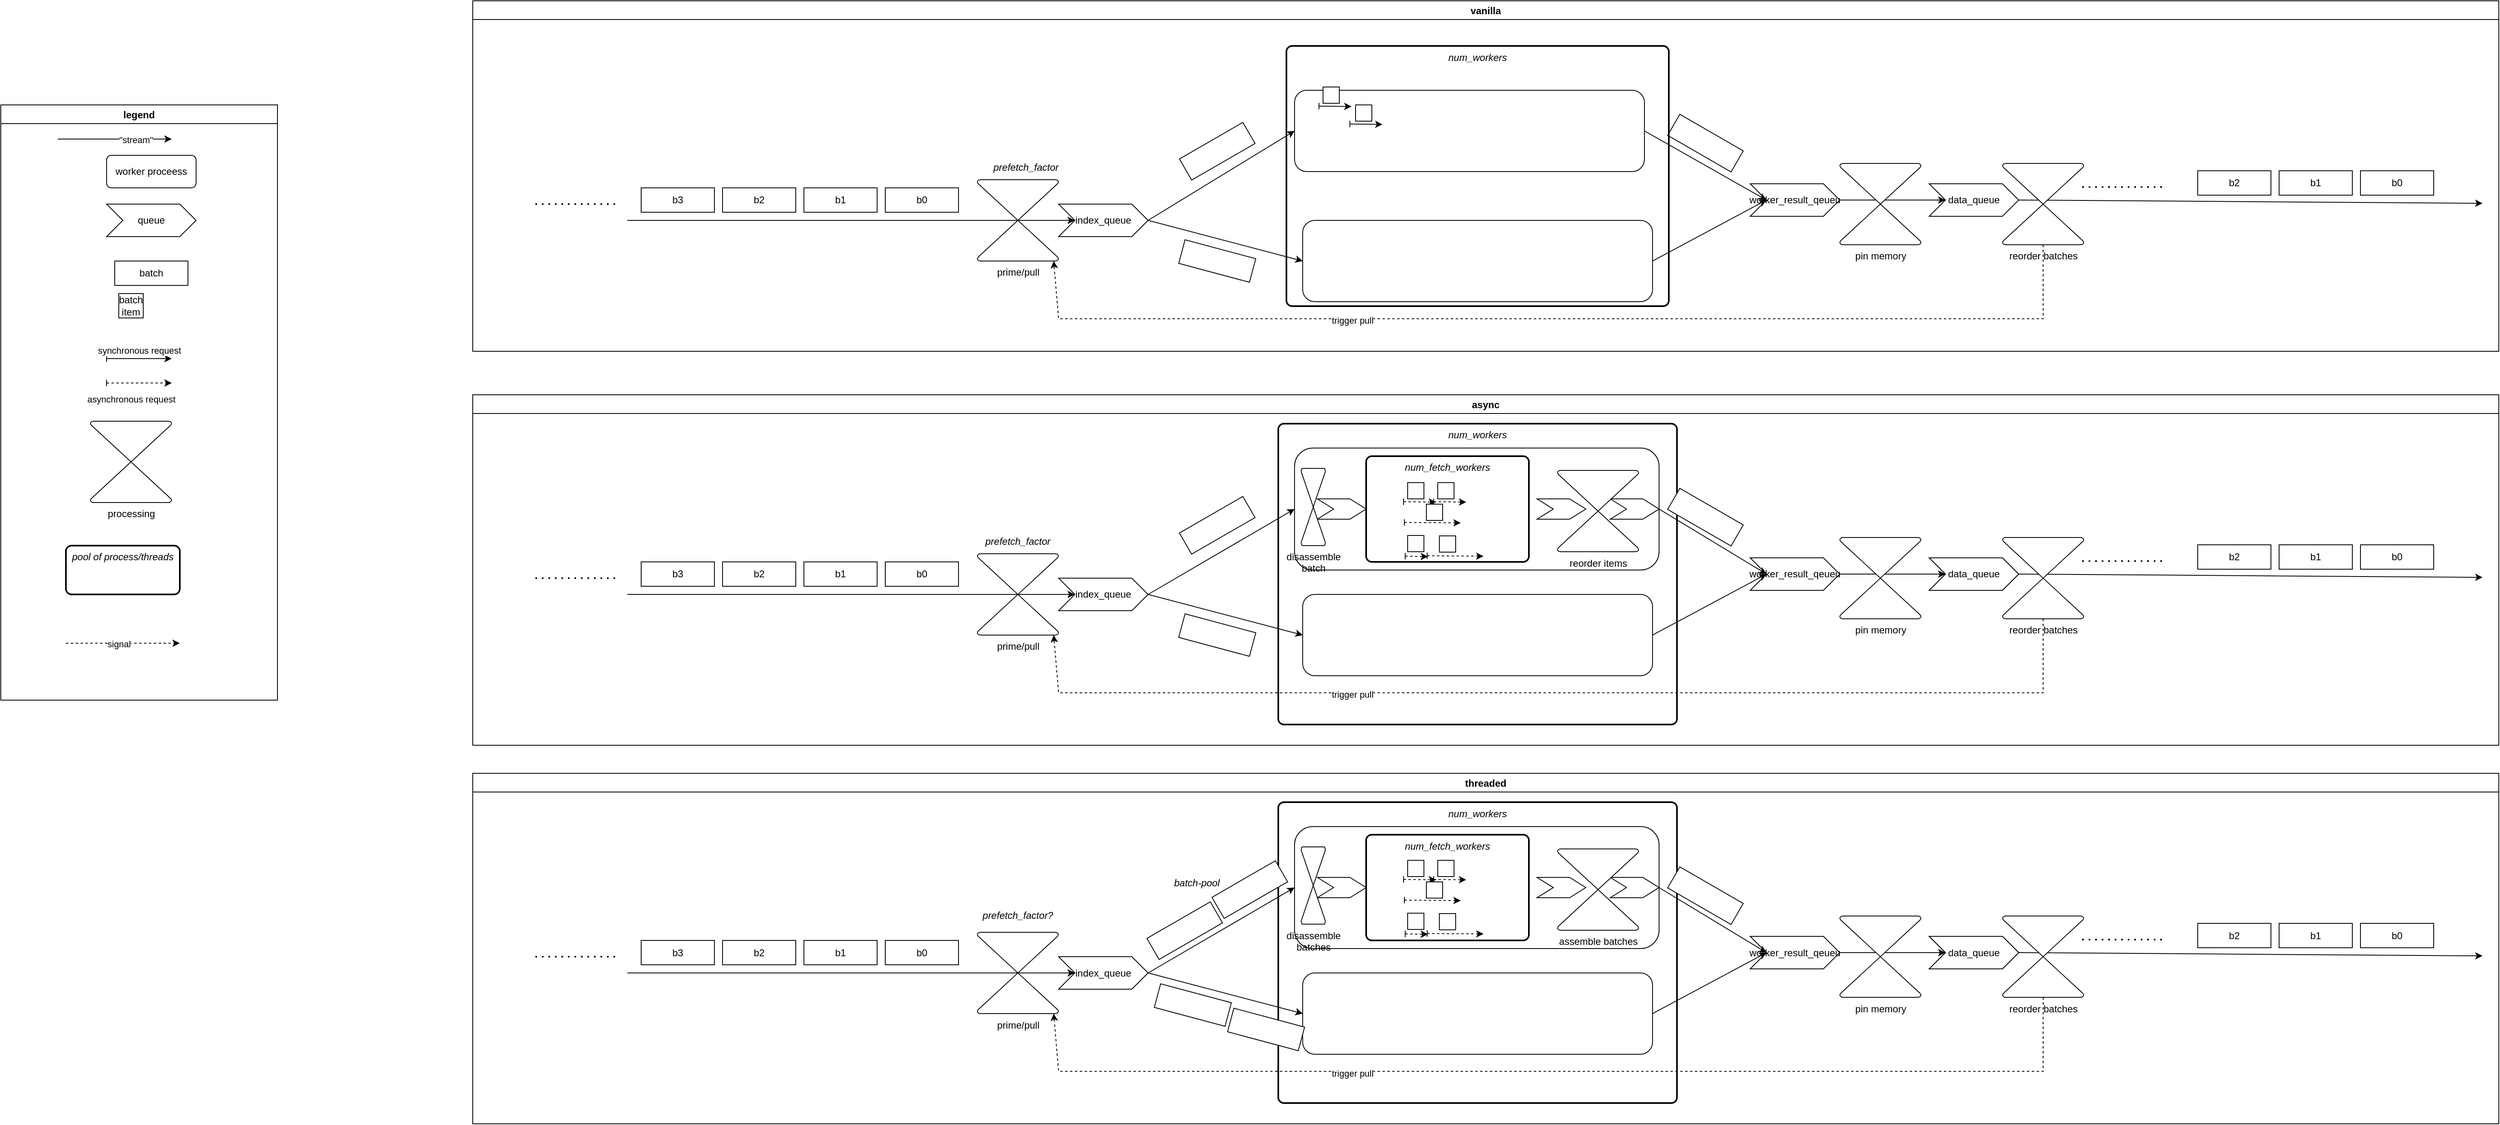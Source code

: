 <mxfile version="16.5.1" type="device"><diagram id="CTbBaSjHe3M7j6ekh7u5" name="Page-1"><mxGraphModel dx="2802" dy="1025" grid="1" gridSize="10" guides="1" tooltips="1" connect="1" arrows="1" fold="1" page="1" pageScale="1" pageWidth="850" pageHeight="1100" math="0" shadow="0"><root><mxCell id="0"/><mxCell id="1" parent="0"/><mxCell id="tKjD3651UBiTOfngwSVO-149" value="&lt;i&gt;num_workers&lt;/i&gt;" style="rounded=1;whiteSpace=wrap;html=1;absoluteArcSize=1;arcSize=14;strokeWidth=2;fillColor=none;verticalAlign=top;" vertex="1" parent="1"><mxGeometry x="50" y="520" width="490" height="370" as="geometry"/></mxCell><mxCell id="tKjD3651UBiTOfngwSVO-4" value="b0" style="rounded=0;whiteSpace=wrap;html=1;" vertex="1" parent="1"><mxGeometry x="-433" y="230" width="90" height="30" as="geometry"/></mxCell><mxCell id="tKjD3651UBiTOfngwSVO-5" value="b1" style="rounded=0;whiteSpace=wrap;html=1;" vertex="1" parent="1"><mxGeometry x="-533" y="230" width="90" height="30" as="geometry"/></mxCell><mxCell id="tKjD3651UBiTOfngwSVO-6" value="b2" style="rounded=0;whiteSpace=wrap;html=1;" vertex="1" parent="1"><mxGeometry x="-633" y="230" width="90" height="30" as="geometry"/></mxCell><mxCell id="tKjD3651UBiTOfngwSVO-7" value="b3" style="rounded=0;whiteSpace=wrap;html=1;" vertex="1" parent="1"><mxGeometry x="-733" y="230" width="90" height="30" as="geometry"/></mxCell><mxCell id="tKjD3651UBiTOfngwSVO-8" value="index_queue" style="shape=step;perimeter=stepPerimeter;whiteSpace=wrap;html=1;fixedSize=1;" vertex="1" parent="1"><mxGeometry x="-220" y="250" width="110" height="40" as="geometry"/></mxCell><mxCell id="tKjD3651UBiTOfngwSVO-10" value="" style="rounded=1;whiteSpace=wrap;html=1;" vertex="1" parent="1"><mxGeometry x="70" y="110" width="430" height="100" as="geometry"/></mxCell><mxCell id="tKjD3651UBiTOfngwSVO-11" value="" style="endArrow=classic;html=1;rounded=0;exitX=1;exitY=0.5;exitDx=0;exitDy=0;entryX=0;entryY=0.5;entryDx=0;entryDy=0;" edge="1" parent="1" source="tKjD3651UBiTOfngwSVO-8" target="tKjD3651UBiTOfngwSVO-10"><mxGeometry width="50" height="50" relative="1" as="geometry"><mxPoint x="530" y="590" as="sourcePoint"/><mxPoint x="580" y="540" as="targetPoint"/></mxGeometry></mxCell><mxCell id="tKjD3651UBiTOfngwSVO-12" value="" style="endArrow=classic;html=1;rounded=0;" edge="1" parent="1" target="tKjD3651UBiTOfngwSVO-8"><mxGeometry width="50" height="50" relative="1" as="geometry"><mxPoint x="-750" y="270" as="sourcePoint"/><mxPoint x="210" y="200" as="targetPoint"/></mxGeometry></mxCell><mxCell id="tKjD3651UBiTOfngwSVO-13" value="" style="endArrow=none;dashed=1;html=1;dashPattern=1 3;strokeWidth=2;rounded=0;" edge="1" parent="1"><mxGeometry width="50" height="50" relative="1" as="geometry"><mxPoint x="-863" y="250" as="sourcePoint"/><mxPoint x="-763" y="250" as="targetPoint"/></mxGeometry></mxCell><mxCell id="tKjD3651UBiTOfngwSVO-14" value="" style="rounded=1;whiteSpace=wrap;html=1;" vertex="1" parent="1"><mxGeometry x="80" y="270" width="430" height="100" as="geometry"/></mxCell><mxCell id="tKjD3651UBiTOfngwSVO-15" value="" style="endArrow=classic;html=1;rounded=0;exitX=1;exitY=0.5;exitDx=0;exitDy=0;entryX=0;entryY=0.5;entryDx=0;entryDy=0;" edge="1" parent="1" source="tKjD3651UBiTOfngwSVO-8" target="tKjD3651UBiTOfngwSVO-14"><mxGeometry width="50" height="50" relative="1" as="geometry"><mxPoint x="-100" y="280" as="sourcePoint"/><mxPoint x="210" y="200" as="targetPoint"/></mxGeometry></mxCell><mxCell id="tKjD3651UBiTOfngwSVO-16" value="" style="rounded=0;whiteSpace=wrap;html=1;rotation=-30;" vertex="1" parent="1"><mxGeometry x="-70" y="170" width="90" height="30" as="geometry"/></mxCell><mxCell id="tKjD3651UBiTOfngwSVO-17" value="" style="rounded=0;whiteSpace=wrap;html=1;rotation=15;" vertex="1" parent="1"><mxGeometry x="-70" y="305" width="90" height="30" as="geometry"/></mxCell><mxCell id="tKjD3651UBiTOfngwSVO-18" value="worker_result_qeueu" style="shape=step;perimeter=stepPerimeter;whiteSpace=wrap;html=1;fixedSize=1;" vertex="1" parent="1"><mxGeometry x="630" y="225" width="110" height="40" as="geometry"/></mxCell><mxCell id="tKjD3651UBiTOfngwSVO-19" value="" style="endArrow=classic;html=1;rounded=0;exitX=1;exitY=0.5;exitDx=0;exitDy=0;entryX=0;entryY=0.5;entryDx=0;entryDy=0;" edge="1" parent="1" source="tKjD3651UBiTOfngwSVO-10" target="tKjD3651UBiTOfngwSVO-18"><mxGeometry width="50" height="50" relative="1" as="geometry"><mxPoint x="-100" y="280" as="sourcePoint"/><mxPoint x="80" y="170" as="targetPoint"/></mxGeometry></mxCell><mxCell id="tKjD3651UBiTOfngwSVO-20" value="" style="endArrow=classic;html=1;rounded=0;exitX=1;exitY=0.5;exitDx=0;exitDy=0;entryX=0;entryY=0.5;entryDx=0;entryDy=0;" edge="1" parent="1" source="tKjD3651UBiTOfngwSVO-14" target="tKjD3651UBiTOfngwSVO-18"><mxGeometry width="50" height="50" relative="1" as="geometry"><mxPoint x="510" y="170" as="sourcePoint"/><mxPoint x="660" y="255" as="targetPoint"/></mxGeometry></mxCell><mxCell id="tKjD3651UBiTOfngwSVO-22" value="worker proceess" style="rounded=1;whiteSpace=wrap;html=1;" vertex="1" parent="1"><mxGeometry x="-1390" y="190" width="110" height="40" as="geometry"/></mxCell><mxCell id="tKjD3651UBiTOfngwSVO-23" value="queue" style="shape=step;perimeter=stepPerimeter;whiteSpace=wrap;html=1;fixedSize=1;" vertex="1" parent="1"><mxGeometry x="-1390" y="250" width="110" height="40" as="geometry"/></mxCell><mxCell id="tKjD3651UBiTOfngwSVO-24" value="batch" style="rounded=0;whiteSpace=wrap;html=1;" vertex="1" parent="1"><mxGeometry x="-1380" y="320" width="90" height="30" as="geometry"/></mxCell><mxCell id="tKjD3651UBiTOfngwSVO-26" value="batch item" style="whiteSpace=wrap;html=1;aspect=fixed;" vertex="1" parent="1"><mxGeometry x="-1375" y="360" width="30" height="30" as="geometry"/></mxCell><mxCell id="tKjD3651UBiTOfngwSVO-27" value="" style="whiteSpace=wrap;html=1;aspect=fixed;" vertex="1" parent="1"><mxGeometry x="145" y="128" width="20" height="20" as="geometry"/></mxCell><mxCell id="tKjD3651UBiTOfngwSVO-28" value="" style="whiteSpace=wrap;html=1;aspect=fixed;" vertex="1" parent="1"><mxGeometry x="105" y="106" width="20" height="20" as="geometry"/></mxCell><mxCell id="tKjD3651UBiTOfngwSVO-29" value="" style="endArrow=classic;html=1;rounded=0;startArrow=baseDash;startFill=0;" edge="1" parent="1"><mxGeometry width="50" height="50" relative="1" as="geometry"><mxPoint x="100" y="129.5" as="sourcePoint"/><mxPoint x="140" y="130" as="targetPoint"/></mxGeometry></mxCell><mxCell id="tKjD3651UBiTOfngwSVO-30" value="" style="endArrow=classic;html=1;rounded=0;startArrow=baseDash;startFill=0;" edge="1" parent="1"><mxGeometry width="50" height="50" relative="1" as="geometry"><mxPoint x="-1390" y="440" as="sourcePoint"/><mxPoint x="-1310" y="440" as="targetPoint"/></mxGeometry></mxCell><mxCell id="tKjD3651UBiTOfngwSVO-31" value="synchronous request" style="edgeLabel;html=1;align=center;verticalAlign=middle;resizable=0;points=[];" vertex="1" connectable="0" parent="tKjD3651UBiTOfngwSVO-30"><mxGeometry x="-0.575" y="3" relative="1" as="geometry"><mxPoint x="23" y="-7" as="offset"/></mxGeometry></mxCell><mxCell id="tKjD3651UBiTOfngwSVO-32" value="" style="endArrow=classic;html=1;rounded=0;dashed=1;startArrow=baseDash;startFill=0;" edge="1" parent="1"><mxGeometry width="50" height="50" relative="1" as="geometry"><mxPoint x="-1390" y="470" as="sourcePoint"/><mxPoint x="-1310" y="470" as="targetPoint"/></mxGeometry></mxCell><mxCell id="tKjD3651UBiTOfngwSVO-33" value="asynchronous request" style="edgeLabel;html=1;align=center;verticalAlign=middle;resizable=0;points=[];" vertex="1" connectable="0" parent="tKjD3651UBiTOfngwSVO-32"><mxGeometry x="-0.575" y="3" relative="1" as="geometry"><mxPoint x="13" y="23" as="offset"/></mxGeometry></mxCell><mxCell id="tKjD3651UBiTOfngwSVO-35" value="" style="endArrow=classic;html=1;rounded=0;startArrow=baseDash;startFill=0;" edge="1" parent="1"><mxGeometry width="50" height="50" relative="1" as="geometry"><mxPoint x="138" y="151.5" as="sourcePoint"/><mxPoint x="178" y="152" as="targetPoint"/></mxGeometry></mxCell><mxCell id="tKjD3651UBiTOfngwSVO-36" value="" style="rounded=0;whiteSpace=wrap;html=1;rotation=30;" vertex="1" parent="1"><mxGeometry x="530" y="160" width="90" height="30" as="geometry"/></mxCell><mxCell id="tKjD3651UBiTOfngwSVO-37" value="data_queue" style="shape=step;perimeter=stepPerimeter;whiteSpace=wrap;html=1;fixedSize=1;" vertex="1" parent="1"><mxGeometry x="850" y="225" width="110" height="40" as="geometry"/></mxCell><mxCell id="tKjD3651UBiTOfngwSVO-39" value="b0" style="rounded=0;whiteSpace=wrap;html=1;" vertex="1" parent="1"><mxGeometry x="1380" y="209" width="90" height="30" as="geometry"/></mxCell><mxCell id="tKjD3651UBiTOfngwSVO-40" value="b1" style="rounded=0;whiteSpace=wrap;html=1;" vertex="1" parent="1"><mxGeometry x="1280" y="209" width="90" height="30" as="geometry"/></mxCell><mxCell id="tKjD3651UBiTOfngwSVO-41" value="b2" style="rounded=0;whiteSpace=wrap;html=1;" vertex="1" parent="1"><mxGeometry x="1180" y="209" width="90" height="30" as="geometry"/></mxCell><mxCell id="tKjD3651UBiTOfngwSVO-43" value="" style="endArrow=classic;html=1;rounded=0;exitX=1;exitY=0.5;exitDx=0;exitDy=0;" edge="1" parent="1" source="tKjD3651UBiTOfngwSVO-37"><mxGeometry width="50" height="50" relative="1" as="geometry"><mxPoint x="980" y="249" as="sourcePoint"/><mxPoint x="1530" y="249" as="targetPoint"/></mxGeometry></mxCell><mxCell id="tKjD3651UBiTOfngwSVO-44" value="" style="endArrow=none;dashed=1;html=1;dashPattern=1 3;strokeWidth=2;rounded=0;" edge="1" parent="1"><mxGeometry width="50" height="50" relative="1" as="geometry"><mxPoint x="1038" y="229" as="sourcePoint"/><mxPoint x="1138" y="229" as="targetPoint"/></mxGeometry></mxCell><mxCell id="tKjD3651UBiTOfngwSVO-46" value="" style="endArrow=classic;html=1;rounded=0;exitX=1;exitY=0.5;exitDx=0;exitDy=0;" edge="1" parent="1" source="tKjD3651UBiTOfngwSVO-18" target="tKjD3651UBiTOfngwSVO-37"><mxGeometry width="50" height="50" relative="1" as="geometry"><mxPoint x="750" y="255" as="sourcePoint"/><mxPoint x="800" y="256" as="targetPoint"/></mxGeometry></mxCell><mxCell id="tKjD3651UBiTOfngwSVO-47" value="vanilla" style="swimlane;" vertex="1" parent="1"><mxGeometry x="-940" width="2490" height="431" as="geometry"/></mxCell><mxCell id="tKjD3651UBiTOfngwSVO-82" value="&lt;i&gt;prefetch_factor&lt;/i&gt;" style="text;html=1;strokeColor=none;fillColor=none;align=center;verticalAlign=middle;whiteSpace=wrap;rounded=0;" vertex="1" parent="tKjD3651UBiTOfngwSVO-47"><mxGeometry x="650" y="190" width="60" height="30" as="geometry"/></mxCell><mxCell id="tKjD3651UBiTOfngwSVO-38" value="reorder batches" style="verticalLabelPosition=bottom;verticalAlign=top;html=1;shape=mxgraph.flowchart.collate;" vertex="1" parent="tKjD3651UBiTOfngwSVO-47"><mxGeometry x="1880" y="200" width="100" height="100" as="geometry"/></mxCell><mxCell id="tKjD3651UBiTOfngwSVO-90" value="pin memory" style="verticalLabelPosition=bottom;verticalAlign=top;html=1;shape=mxgraph.flowchart.collate;" vertex="1" parent="tKjD3651UBiTOfngwSVO-47"><mxGeometry x="1680" y="200" width="100" height="100" as="geometry"/></mxCell><mxCell id="tKjD3651UBiTOfngwSVO-141" value="&lt;i&gt;num_workers&lt;/i&gt;" style="rounded=1;whiteSpace=wrap;html=1;absoluteArcSize=1;arcSize=14;strokeWidth=2;fillColor=none;verticalAlign=top;" vertex="1" parent="tKjD3651UBiTOfngwSVO-47"><mxGeometry x="1000" y="55.5" width="470" height="320" as="geometry"/></mxCell><mxCell id="tKjD3651UBiTOfngwSVO-48" value="legend" style="swimlane;" vertex="1" parent="1"><mxGeometry x="-1520" y="128" width="340" height="732" as="geometry"/></mxCell><mxCell id="tKjD3651UBiTOfngwSVO-91" value="processing" style="verticalLabelPosition=bottom;verticalAlign=top;html=1;shape=mxgraph.flowchart.collate;" vertex="1" parent="tKjD3651UBiTOfngwSVO-48"><mxGeometry x="110" y="389" width="100" height="100" as="geometry"/></mxCell><mxCell id="tKjD3651UBiTOfngwSVO-145" value="" style="endArrow=classic;html=1;rounded=0;" edge="1" parent="tKjD3651UBiTOfngwSVO-48"><mxGeometry width="50" height="50" relative="1" as="geometry"><mxPoint x="70" y="42" as="sourcePoint"/><mxPoint x="210" y="42" as="targetPoint"/></mxGeometry></mxCell><mxCell id="tKjD3651UBiTOfngwSVO-146" value="&quot;stream&quot;" style="edgeLabel;html=1;align=center;verticalAlign=middle;resizable=0;points=[];" vertex="1" connectable="0" parent="tKjD3651UBiTOfngwSVO-145"><mxGeometry x="0.371" y="-1" relative="1" as="geometry"><mxPoint as="offset"/></mxGeometry></mxCell><mxCell id="tKjD3651UBiTOfngwSVO-147" value="" style="endArrow=classic;html=1;rounded=0;dashed=1;" edge="1" parent="tKjD3651UBiTOfngwSVO-48"><mxGeometry width="50" height="50" relative="1" as="geometry"><mxPoint x="80" y="662" as="sourcePoint"/><mxPoint x="220" y="662" as="targetPoint"/></mxGeometry></mxCell><mxCell id="tKjD3651UBiTOfngwSVO-148" value="signal" style="edgeLabel;html=1;align=center;verticalAlign=middle;resizable=0;points=[];" vertex="1" connectable="0" parent="tKjD3651UBiTOfngwSVO-147"><mxGeometry x="0.371" y="-1" relative="1" as="geometry"><mxPoint x="-31" as="offset"/></mxGeometry></mxCell><mxCell id="tKjD3651UBiTOfngwSVO-85" value="prime/pull" style="verticalLabelPosition=bottom;verticalAlign=top;html=1;shape=mxgraph.flowchart.collate;" vertex="1" parent="1"><mxGeometry x="-320" y="220" width="100" height="100" as="geometry"/></mxCell><mxCell id="tKjD3651UBiTOfngwSVO-83" value="" style="endArrow=classic;html=1;rounded=0;dashed=1;exitX=0.5;exitY=1;exitDx=0;exitDy=0;exitPerimeter=0;entryX=0.94;entryY=1;entryDx=0;entryDy=0;entryPerimeter=0;" edge="1" parent="1" source="tKjD3651UBiTOfngwSVO-38" target="tKjD3651UBiTOfngwSVO-85"><mxGeometry width="50" height="50" relative="1" as="geometry"><mxPoint x="980" y="301" as="sourcePoint"/><mxPoint x="-300" y="451" as="targetPoint"/><Array as="points"><mxPoint x="990" y="391"/><mxPoint x="-220" y="391"/></Array></mxGeometry></mxCell><mxCell id="tKjD3651UBiTOfngwSVO-98" value="trigger pull" style="edgeLabel;html=1;align=center;verticalAlign=middle;resizable=0;points=[];" vertex="1" connectable="0" parent="tKjD3651UBiTOfngwSVO-83"><mxGeometry x="0.37" y="2" relative="1" as="geometry"><mxPoint as="offset"/></mxGeometry></mxCell><mxCell id="tKjD3651UBiTOfngwSVO-99" value="b0" style="rounded=0;whiteSpace=wrap;html=1;" vertex="1" parent="1"><mxGeometry x="-433" y="690" width="90" height="30" as="geometry"/></mxCell><mxCell id="tKjD3651UBiTOfngwSVO-100" value="b1" style="rounded=0;whiteSpace=wrap;html=1;" vertex="1" parent="1"><mxGeometry x="-533" y="690" width="90" height="30" as="geometry"/></mxCell><mxCell id="tKjD3651UBiTOfngwSVO-101" value="b2" style="rounded=0;whiteSpace=wrap;html=1;" vertex="1" parent="1"><mxGeometry x="-633" y="690" width="90" height="30" as="geometry"/></mxCell><mxCell id="tKjD3651UBiTOfngwSVO-102" value="b3" style="rounded=0;whiteSpace=wrap;html=1;" vertex="1" parent="1"><mxGeometry x="-733" y="690" width="90" height="30" as="geometry"/></mxCell><mxCell id="tKjD3651UBiTOfngwSVO-103" value="index_queue" style="shape=step;perimeter=stepPerimeter;whiteSpace=wrap;html=1;fixedSize=1;" vertex="1" parent="1"><mxGeometry x="-220" y="710" width="110" height="40" as="geometry"/></mxCell><mxCell id="tKjD3651UBiTOfngwSVO-104" value="" style="rounded=1;whiteSpace=wrap;html=1;" vertex="1" parent="1"><mxGeometry x="70" y="550" width="448" height="150" as="geometry"/></mxCell><mxCell id="tKjD3651UBiTOfngwSVO-105" value="" style="endArrow=classic;html=1;rounded=0;exitX=1;exitY=0.5;exitDx=0;exitDy=0;entryX=0;entryY=0.5;entryDx=0;entryDy=0;" edge="1" parent="1" source="tKjD3651UBiTOfngwSVO-103" target="tKjD3651UBiTOfngwSVO-104"><mxGeometry width="50" height="50" relative="1" as="geometry"><mxPoint x="530" y="1050" as="sourcePoint"/><mxPoint x="580" y="1000" as="targetPoint"/></mxGeometry></mxCell><mxCell id="tKjD3651UBiTOfngwSVO-106" value="" style="endArrow=classic;html=1;rounded=0;" edge="1" parent="1" target="tKjD3651UBiTOfngwSVO-103"><mxGeometry width="50" height="50" relative="1" as="geometry"><mxPoint x="-750" y="730" as="sourcePoint"/><mxPoint x="210" y="660" as="targetPoint"/></mxGeometry></mxCell><mxCell id="tKjD3651UBiTOfngwSVO-107" value="" style="endArrow=none;dashed=1;html=1;dashPattern=1 3;strokeWidth=2;rounded=0;" edge="1" parent="1"><mxGeometry width="50" height="50" relative="1" as="geometry"><mxPoint x="-863" y="710" as="sourcePoint"/><mxPoint x="-763" y="710" as="targetPoint"/></mxGeometry></mxCell><mxCell id="tKjD3651UBiTOfngwSVO-108" value="" style="rounded=1;whiteSpace=wrap;html=1;" vertex="1" parent="1"><mxGeometry x="80" y="730" width="430" height="100" as="geometry"/></mxCell><mxCell id="tKjD3651UBiTOfngwSVO-109" value="" style="endArrow=classic;html=1;rounded=0;exitX=1;exitY=0.5;exitDx=0;exitDy=0;entryX=0;entryY=0.5;entryDx=0;entryDy=0;" edge="1" parent="1" source="tKjD3651UBiTOfngwSVO-103" target="tKjD3651UBiTOfngwSVO-108"><mxGeometry width="50" height="50" relative="1" as="geometry"><mxPoint x="-100" y="740" as="sourcePoint"/><mxPoint x="210" y="660" as="targetPoint"/></mxGeometry></mxCell><mxCell id="tKjD3651UBiTOfngwSVO-110" value="" style="rounded=0;whiteSpace=wrap;html=1;rotation=-30;" vertex="1" parent="1"><mxGeometry x="-70" y="630" width="90" height="30" as="geometry"/></mxCell><mxCell id="tKjD3651UBiTOfngwSVO-111" value="" style="rounded=0;whiteSpace=wrap;html=1;rotation=15;" vertex="1" parent="1"><mxGeometry x="-70" y="765" width="90" height="30" as="geometry"/></mxCell><mxCell id="tKjD3651UBiTOfngwSVO-112" value="worker_result_qeueu" style="shape=step;perimeter=stepPerimeter;whiteSpace=wrap;html=1;fixedSize=1;" vertex="1" parent="1"><mxGeometry x="630" y="685" width="110" height="40" as="geometry"/></mxCell><mxCell id="tKjD3651UBiTOfngwSVO-113" value="" style="endArrow=classic;html=1;rounded=0;exitX=1;exitY=0.5;exitDx=0;exitDy=0;entryX=0;entryY=0.5;entryDx=0;entryDy=0;" edge="1" parent="1" source="tKjD3651UBiTOfngwSVO-104" target="tKjD3651UBiTOfngwSVO-112"><mxGeometry width="50" height="50" relative="1" as="geometry"><mxPoint x="-100" y="740" as="sourcePoint"/><mxPoint x="80" y="630" as="targetPoint"/></mxGeometry></mxCell><mxCell id="tKjD3651UBiTOfngwSVO-114" value="" style="endArrow=classic;html=1;rounded=0;exitX=1;exitY=0.5;exitDx=0;exitDy=0;entryX=0;entryY=0.5;entryDx=0;entryDy=0;" edge="1" parent="1" source="tKjD3651UBiTOfngwSVO-108" target="tKjD3651UBiTOfngwSVO-112"><mxGeometry width="50" height="50" relative="1" as="geometry"><mxPoint x="510" y="630" as="sourcePoint"/><mxPoint x="660" y="715" as="targetPoint"/></mxGeometry></mxCell><mxCell id="tKjD3651UBiTOfngwSVO-119" value="" style="rounded=0;whiteSpace=wrap;html=1;rotation=30;" vertex="1" parent="1"><mxGeometry x="530" y="620" width="90" height="30" as="geometry"/></mxCell><mxCell id="tKjD3651UBiTOfngwSVO-120" value="data_queue" style="shape=step;perimeter=stepPerimeter;whiteSpace=wrap;html=1;fixedSize=1;" vertex="1" parent="1"><mxGeometry x="850" y="685" width="110" height="40" as="geometry"/></mxCell><mxCell id="tKjD3651UBiTOfngwSVO-121" value="b0" style="rounded=0;whiteSpace=wrap;html=1;" vertex="1" parent="1"><mxGeometry x="1380" y="669" width="90" height="30" as="geometry"/></mxCell><mxCell id="tKjD3651UBiTOfngwSVO-122" value="b1" style="rounded=0;whiteSpace=wrap;html=1;" vertex="1" parent="1"><mxGeometry x="1280" y="669" width="90" height="30" as="geometry"/></mxCell><mxCell id="tKjD3651UBiTOfngwSVO-123" value="b2" style="rounded=0;whiteSpace=wrap;html=1;" vertex="1" parent="1"><mxGeometry x="1180" y="669" width="90" height="30" as="geometry"/></mxCell><mxCell id="tKjD3651UBiTOfngwSVO-124" value="" style="endArrow=classic;html=1;rounded=0;exitX=1;exitY=0.5;exitDx=0;exitDy=0;" edge="1" parent="1" source="tKjD3651UBiTOfngwSVO-120"><mxGeometry width="50" height="50" relative="1" as="geometry"><mxPoint x="980" y="709" as="sourcePoint"/><mxPoint x="1530" y="709" as="targetPoint"/></mxGeometry></mxCell><mxCell id="tKjD3651UBiTOfngwSVO-125" value="" style="endArrow=none;dashed=1;html=1;dashPattern=1 3;strokeWidth=2;rounded=0;" edge="1" parent="1"><mxGeometry width="50" height="50" relative="1" as="geometry"><mxPoint x="1038" y="689" as="sourcePoint"/><mxPoint x="1138" y="689" as="targetPoint"/></mxGeometry></mxCell><mxCell id="tKjD3651UBiTOfngwSVO-126" value="" style="endArrow=classic;html=1;rounded=0;exitX=1;exitY=0.5;exitDx=0;exitDy=0;" edge="1" parent="1" source="tKjD3651UBiTOfngwSVO-112" target="tKjD3651UBiTOfngwSVO-120"><mxGeometry width="50" height="50" relative="1" as="geometry"><mxPoint x="750" y="715" as="sourcePoint"/><mxPoint x="800" y="716" as="targetPoint"/></mxGeometry></mxCell><mxCell id="tKjD3651UBiTOfngwSVO-132" value="prime/pull" style="verticalLabelPosition=bottom;verticalAlign=top;html=1;shape=mxgraph.flowchart.collate;" vertex="1" parent="1"><mxGeometry x="-320" y="680" width="100" height="100" as="geometry"/></mxCell><mxCell id="tKjD3651UBiTOfngwSVO-133" value="" style="endArrow=classic;html=1;rounded=0;dashed=1;exitX=0.5;exitY=1;exitDx=0;exitDy=0;exitPerimeter=0;entryX=0.94;entryY=1;entryDx=0;entryDy=0;entryPerimeter=0;" edge="1" parent="1" target="tKjD3651UBiTOfngwSVO-132"><mxGeometry width="50" height="50" relative="1" as="geometry"><mxPoint x="990" y="760" as="sourcePoint"/><mxPoint x="-300" y="911" as="targetPoint"/><Array as="points"><mxPoint x="990" y="851"/><mxPoint x="-220" y="851"/></Array></mxGeometry></mxCell><mxCell id="tKjD3651UBiTOfngwSVO-134" value="trigger pull" style="edgeLabel;html=1;align=center;verticalAlign=middle;resizable=0;points=[];" vertex="1" connectable="0" parent="tKjD3651UBiTOfngwSVO-133"><mxGeometry x="0.37" y="2" relative="1" as="geometry"><mxPoint as="offset"/></mxGeometry></mxCell><mxCell id="tKjD3651UBiTOfngwSVO-142" value="&lt;i&gt;pool of process/threads&lt;/i&gt;" style="rounded=1;whiteSpace=wrap;html=1;absoluteArcSize=1;arcSize=14;strokeWidth=2;fillColor=none;verticalAlign=top;" vertex="1" parent="1"><mxGeometry x="-1440" y="670" width="140" height="60" as="geometry"/></mxCell><mxCell id="tKjD3651UBiTOfngwSVO-150" value="&lt;i&gt;num_fetch_workers&lt;/i&gt;" style="rounded=1;whiteSpace=wrap;html=1;absoluteArcSize=1;arcSize=14;strokeWidth=2;fillColor=none;verticalAlign=top;" vertex="1" parent="1"><mxGeometry x="158" y="560" width="200" height="130" as="geometry"/></mxCell><mxCell id="tKjD3651UBiTOfngwSVO-140" value="" style="shape=step;perimeter=stepPerimeter;whiteSpace=wrap;html=1;fixedSize=1;" vertex="1" parent="1"><mxGeometry x="98" y="612.5" width="60" height="25" as="geometry"/></mxCell><mxCell id="tKjD3651UBiTOfngwSVO-116" value="" style="whiteSpace=wrap;html=1;aspect=fixed;" vertex="1" parent="1"><mxGeometry x="209" y="592.5" width="20" height="20" as="geometry"/></mxCell><mxCell id="tKjD3651UBiTOfngwSVO-117" value="" style="endArrow=classic;html=1;rounded=0;startArrow=baseDash;startFill=0;dashed=1;" edge="1" parent="1"><mxGeometry width="50" height="50" relative="1" as="geometry"><mxPoint x="204" y="616" as="sourcePoint"/><mxPoint x="244" y="616.5" as="targetPoint"/></mxGeometry></mxCell><mxCell id="tKjD3651UBiTOfngwSVO-137" value="" style="whiteSpace=wrap;html=1;aspect=fixed;" vertex="1" parent="1"><mxGeometry x="209" y="657.5" width="20" height="20" as="geometry"/></mxCell><mxCell id="tKjD3651UBiTOfngwSVO-138" value="" style="endArrow=classic;html=1;rounded=0;startArrow=baseDash;startFill=0;dashed=1;entryX=0.233;entryY=0.49;entryDx=0;entryDy=0;entryPerimeter=0;" edge="1" parent="1"><mxGeometry width="50" height="50" relative="1" as="geometry"><mxPoint x="205" y="641.5" as="sourcePoint"/><mxPoint x="274.19" y="642" as="targetPoint"/></mxGeometry></mxCell><mxCell id="tKjD3651UBiTOfngwSVO-139" value="" style="endArrow=classic;html=1;rounded=0;startArrow=baseDash;startFill=0;dashed=1;" edge="1" parent="1"><mxGeometry width="50" height="50" relative="1" as="geometry"><mxPoint x="206" y="683" as="sourcePoint"/><mxPoint x="234" y="683.5" as="targetPoint"/></mxGeometry></mxCell><mxCell id="tKjD3651UBiTOfngwSVO-152" value="" style="shape=step;perimeter=stepPerimeter;whiteSpace=wrap;html=1;fixedSize=1;" vertex="1" parent="1"><mxGeometry x="368" y="612.5" width="60" height="25" as="geometry"/></mxCell><mxCell id="tKjD3651UBiTOfngwSVO-153" value="" style="shape=step;perimeter=stepPerimeter;whiteSpace=wrap;html=1;fixedSize=1;" vertex="1" parent="1"><mxGeometry x="458" y="612.5" width="60" height="25" as="geometry"/></mxCell><mxCell id="tKjD3651UBiTOfngwSVO-154" value="reorder items" style="verticalLabelPosition=bottom;verticalAlign=top;html=1;shape=mxgraph.flowchart.collate;" vertex="1" parent="1"><mxGeometry x="393" y="577.5" width="100" height="100" as="geometry"/></mxCell><mxCell id="tKjD3651UBiTOfngwSVO-155" value="" style="whiteSpace=wrap;html=1;aspect=fixed;" vertex="1" parent="1"><mxGeometry x="246" y="592.5" width="20" height="20" as="geometry"/></mxCell><mxCell id="tKjD3651UBiTOfngwSVO-156" value="" style="endArrow=classic;html=1;rounded=0;startArrow=baseDash;startFill=0;dashed=1;" edge="1" parent="1"><mxGeometry width="50" height="50" relative="1" as="geometry"><mxPoint x="241" y="616" as="sourcePoint"/><mxPoint x="281" y="616.5" as="targetPoint"/></mxGeometry></mxCell><mxCell id="tKjD3651UBiTOfngwSVO-157" value="disassemble&lt;br&gt;batch" style="verticalLabelPosition=bottom;verticalAlign=top;html=1;shape=mxgraph.flowchart.collate;" vertex="1" parent="1"><mxGeometry x="78" y="575" width="30" height="95" as="geometry"/></mxCell><mxCell id="tKjD3651UBiTOfngwSVO-158" value="" style="whiteSpace=wrap;html=1;aspect=fixed;" vertex="1" parent="1"><mxGeometry x="232" y="619" width="20" height="20" as="geometry"/></mxCell><mxCell id="tKjD3651UBiTOfngwSVO-159" value="" style="endArrow=classic;html=1;rounded=0;startArrow=baseDash;startFill=0;dashed=1;entryX=0.233;entryY=0.49;entryDx=0;entryDy=0;entryPerimeter=0;" edge="1" parent="1"><mxGeometry width="50" height="50" relative="1" as="geometry"><mxPoint x="233" y="682.5" as="sourcePoint"/><mxPoint x="302.19" y="683" as="targetPoint"/></mxGeometry></mxCell><mxCell id="tKjD3651UBiTOfngwSVO-160" value="" style="whiteSpace=wrap;html=1;aspect=fixed;" vertex="1" parent="1"><mxGeometry x="248" y="658" width="20" height="20" as="geometry"/></mxCell><mxCell id="tKjD3651UBiTOfngwSVO-161" value="data_queue" style="shape=step;perimeter=stepPerimeter;whiteSpace=wrap;html=1;fixedSize=1;" vertex="1" parent="1"><mxGeometry x="850" y="685" width="110" height="40" as="geometry"/></mxCell><mxCell id="tKjD3651UBiTOfngwSVO-163" value="reorder batches" style="verticalLabelPosition=bottom;verticalAlign=top;html=1;shape=mxgraph.flowchart.collate;" vertex="1" parent="1"><mxGeometry x="940" y="660" width="100" height="100" as="geometry"/></mxCell><mxCell id="tKjD3651UBiTOfngwSVO-164" value="pin memory" style="verticalLabelPosition=bottom;verticalAlign=top;html=1;shape=mxgraph.flowchart.collate;" vertex="1" parent="1"><mxGeometry x="740" y="660" width="100" height="100" as="geometry"/></mxCell><mxCell id="tKjD3651UBiTOfngwSVO-170" value="async" style="swimlane;" vertex="1" parent="1"><mxGeometry x="-940" y="484.5" width="2490" height="431" as="geometry"/></mxCell><mxCell id="tKjD3651UBiTOfngwSVO-224" value="&lt;i&gt;prefetch_factor&lt;/i&gt;" style="text;html=1;strokeColor=none;fillColor=none;align=center;verticalAlign=middle;whiteSpace=wrap;rounded=0;" vertex="1" parent="tKjD3651UBiTOfngwSVO-170"><mxGeometry x="640" y="165.5" width="60" height="30" as="geometry"/></mxCell><mxCell id="tKjD3651UBiTOfngwSVO-175" value="&lt;i&gt;num_workers&lt;/i&gt;" style="rounded=1;whiteSpace=wrap;html=1;absoluteArcSize=1;arcSize=14;strokeWidth=2;fillColor=none;verticalAlign=top;" vertex="1" parent="1"><mxGeometry x="50" y="985.5" width="490" height="370" as="geometry"/></mxCell><mxCell id="tKjD3651UBiTOfngwSVO-176" value="b0" style="rounded=0;whiteSpace=wrap;html=1;" vertex="1" parent="1"><mxGeometry x="-433" y="1155.5" width="90" height="30" as="geometry"/></mxCell><mxCell id="tKjD3651UBiTOfngwSVO-177" value="b1" style="rounded=0;whiteSpace=wrap;html=1;" vertex="1" parent="1"><mxGeometry x="-533" y="1155.5" width="90" height="30" as="geometry"/></mxCell><mxCell id="tKjD3651UBiTOfngwSVO-178" value="b2" style="rounded=0;whiteSpace=wrap;html=1;" vertex="1" parent="1"><mxGeometry x="-633" y="1155.5" width="90" height="30" as="geometry"/></mxCell><mxCell id="tKjD3651UBiTOfngwSVO-179" value="b3" style="rounded=0;whiteSpace=wrap;html=1;" vertex="1" parent="1"><mxGeometry x="-733" y="1155.5" width="90" height="30" as="geometry"/></mxCell><mxCell id="tKjD3651UBiTOfngwSVO-180" value="index_queue" style="shape=step;perimeter=stepPerimeter;whiteSpace=wrap;html=1;fixedSize=1;" vertex="1" parent="1"><mxGeometry x="-220" y="1175.5" width="110" height="40" as="geometry"/></mxCell><mxCell id="tKjD3651UBiTOfngwSVO-181" value="" style="rounded=1;whiteSpace=wrap;html=1;" vertex="1" parent="1"><mxGeometry x="70" y="1015.5" width="448" height="150" as="geometry"/></mxCell><mxCell id="tKjD3651UBiTOfngwSVO-182" value="" style="endArrow=classic;html=1;rounded=0;exitX=1;exitY=0.5;exitDx=0;exitDy=0;entryX=0;entryY=0.5;entryDx=0;entryDy=0;" edge="1" parent="1" source="tKjD3651UBiTOfngwSVO-180" target="tKjD3651UBiTOfngwSVO-181"><mxGeometry width="50" height="50" relative="1" as="geometry"><mxPoint x="530" y="1515.5" as="sourcePoint"/><mxPoint x="580" y="1465.5" as="targetPoint"/></mxGeometry></mxCell><mxCell id="tKjD3651UBiTOfngwSVO-183" value="" style="endArrow=classic;html=1;rounded=0;" edge="1" parent="1" target="tKjD3651UBiTOfngwSVO-180"><mxGeometry width="50" height="50" relative="1" as="geometry"><mxPoint x="-750" y="1195.5" as="sourcePoint"/><mxPoint x="210" y="1125.5" as="targetPoint"/></mxGeometry></mxCell><mxCell id="tKjD3651UBiTOfngwSVO-184" value="" style="endArrow=none;dashed=1;html=1;dashPattern=1 3;strokeWidth=2;rounded=0;" edge="1" parent="1"><mxGeometry width="50" height="50" relative="1" as="geometry"><mxPoint x="-863" y="1175.5" as="sourcePoint"/><mxPoint x="-763" y="1175.5" as="targetPoint"/></mxGeometry></mxCell><mxCell id="tKjD3651UBiTOfngwSVO-185" value="" style="rounded=1;whiteSpace=wrap;html=1;" vertex="1" parent="1"><mxGeometry x="80" y="1195.5" width="430" height="100" as="geometry"/></mxCell><mxCell id="tKjD3651UBiTOfngwSVO-186" value="" style="endArrow=classic;html=1;rounded=0;exitX=1;exitY=0.5;exitDx=0;exitDy=0;entryX=0;entryY=0.5;entryDx=0;entryDy=0;" edge="1" parent="1" source="tKjD3651UBiTOfngwSVO-180" target="tKjD3651UBiTOfngwSVO-185"><mxGeometry width="50" height="50" relative="1" as="geometry"><mxPoint x="-100" y="1205.5" as="sourcePoint"/><mxPoint x="210" y="1125.5" as="targetPoint"/></mxGeometry></mxCell><mxCell id="tKjD3651UBiTOfngwSVO-189" value="worker_result_qeueu" style="shape=step;perimeter=stepPerimeter;whiteSpace=wrap;html=1;fixedSize=1;" vertex="1" parent="1"><mxGeometry x="630" y="1150.5" width="110" height="40" as="geometry"/></mxCell><mxCell id="tKjD3651UBiTOfngwSVO-190" value="" style="endArrow=classic;html=1;rounded=0;exitX=1;exitY=0.5;exitDx=0;exitDy=0;entryX=0;entryY=0.5;entryDx=0;entryDy=0;" edge="1" parent="1" source="tKjD3651UBiTOfngwSVO-181" target="tKjD3651UBiTOfngwSVO-189"><mxGeometry width="50" height="50" relative="1" as="geometry"><mxPoint x="-100" y="1205.5" as="sourcePoint"/><mxPoint x="80" y="1095.5" as="targetPoint"/></mxGeometry></mxCell><mxCell id="tKjD3651UBiTOfngwSVO-191" value="" style="endArrow=classic;html=1;rounded=0;exitX=1;exitY=0.5;exitDx=0;exitDy=0;entryX=0;entryY=0.5;entryDx=0;entryDy=0;" edge="1" parent="1" source="tKjD3651UBiTOfngwSVO-185" target="tKjD3651UBiTOfngwSVO-189"><mxGeometry width="50" height="50" relative="1" as="geometry"><mxPoint x="510" y="1095.5" as="sourcePoint"/><mxPoint x="660" y="1180.5" as="targetPoint"/></mxGeometry></mxCell><mxCell id="tKjD3651UBiTOfngwSVO-192" value="" style="rounded=0;whiteSpace=wrap;html=1;rotation=30;" vertex="1" parent="1"><mxGeometry x="530" y="1085.5" width="90" height="30" as="geometry"/></mxCell><mxCell id="tKjD3651UBiTOfngwSVO-193" value="data_queue" style="shape=step;perimeter=stepPerimeter;whiteSpace=wrap;html=1;fixedSize=1;" vertex="1" parent="1"><mxGeometry x="850" y="1150.5" width="110" height="40" as="geometry"/></mxCell><mxCell id="tKjD3651UBiTOfngwSVO-194" value="b0" style="rounded=0;whiteSpace=wrap;html=1;" vertex="1" parent="1"><mxGeometry x="1380" y="1134.5" width="90" height="30" as="geometry"/></mxCell><mxCell id="tKjD3651UBiTOfngwSVO-195" value="b1" style="rounded=0;whiteSpace=wrap;html=1;" vertex="1" parent="1"><mxGeometry x="1280" y="1134.5" width="90" height="30" as="geometry"/></mxCell><mxCell id="tKjD3651UBiTOfngwSVO-196" value="b2" style="rounded=0;whiteSpace=wrap;html=1;" vertex="1" parent="1"><mxGeometry x="1180" y="1134.5" width="90" height="30" as="geometry"/></mxCell><mxCell id="tKjD3651UBiTOfngwSVO-197" value="" style="endArrow=classic;html=1;rounded=0;exitX=1;exitY=0.5;exitDx=0;exitDy=0;" edge="1" parent="1" source="tKjD3651UBiTOfngwSVO-193"><mxGeometry width="50" height="50" relative="1" as="geometry"><mxPoint x="980" y="1174.5" as="sourcePoint"/><mxPoint x="1530" y="1174.5" as="targetPoint"/></mxGeometry></mxCell><mxCell id="tKjD3651UBiTOfngwSVO-198" value="" style="endArrow=none;dashed=1;html=1;dashPattern=1 3;strokeWidth=2;rounded=0;" edge="1" parent="1"><mxGeometry width="50" height="50" relative="1" as="geometry"><mxPoint x="1038" y="1154.5" as="sourcePoint"/><mxPoint x="1138" y="1154.5" as="targetPoint"/></mxGeometry></mxCell><mxCell id="tKjD3651UBiTOfngwSVO-199" value="" style="endArrow=classic;html=1;rounded=0;exitX=1;exitY=0.5;exitDx=0;exitDy=0;" edge="1" parent="1" source="tKjD3651UBiTOfngwSVO-189" target="tKjD3651UBiTOfngwSVO-193"><mxGeometry width="50" height="50" relative="1" as="geometry"><mxPoint x="750" y="1180.5" as="sourcePoint"/><mxPoint x="800" y="1181.5" as="targetPoint"/></mxGeometry></mxCell><mxCell id="tKjD3651UBiTOfngwSVO-200" value="prime/pull" style="verticalLabelPosition=bottom;verticalAlign=top;html=1;shape=mxgraph.flowchart.collate;" vertex="1" parent="1"><mxGeometry x="-320" y="1145.5" width="100" height="100" as="geometry"/></mxCell><mxCell id="tKjD3651UBiTOfngwSVO-201" value="" style="endArrow=classic;html=1;rounded=0;dashed=1;exitX=0.5;exitY=1;exitDx=0;exitDy=0;exitPerimeter=0;entryX=0.94;entryY=1;entryDx=0;entryDy=0;entryPerimeter=0;" edge="1" parent="1" target="tKjD3651UBiTOfngwSVO-200"><mxGeometry width="50" height="50" relative="1" as="geometry"><mxPoint x="990" y="1225.5" as="sourcePoint"/><mxPoint x="-300" y="1376.5" as="targetPoint"/><Array as="points"><mxPoint x="990" y="1316.5"/><mxPoint x="-220" y="1316.5"/></Array></mxGeometry></mxCell><mxCell id="tKjD3651UBiTOfngwSVO-202" value="trigger pull" style="edgeLabel;html=1;align=center;verticalAlign=middle;resizable=0;points=[];" vertex="1" connectable="0" parent="tKjD3651UBiTOfngwSVO-201"><mxGeometry x="0.37" y="2" relative="1" as="geometry"><mxPoint as="offset"/></mxGeometry></mxCell><mxCell id="tKjD3651UBiTOfngwSVO-203" value="&lt;i&gt;num_fetch_workers&lt;/i&gt;" style="rounded=1;whiteSpace=wrap;html=1;absoluteArcSize=1;arcSize=14;strokeWidth=2;fillColor=none;verticalAlign=top;" vertex="1" parent="1"><mxGeometry x="158" y="1025.5" width="200" height="130" as="geometry"/></mxCell><mxCell id="tKjD3651UBiTOfngwSVO-204" value="" style="shape=step;perimeter=stepPerimeter;whiteSpace=wrap;html=1;fixedSize=1;" vertex="1" parent="1"><mxGeometry x="98" y="1078" width="60" height="25" as="geometry"/></mxCell><mxCell id="tKjD3651UBiTOfngwSVO-205" value="" style="whiteSpace=wrap;html=1;aspect=fixed;" vertex="1" parent="1"><mxGeometry x="209" y="1057" width="20" height="20" as="geometry"/></mxCell><mxCell id="tKjD3651UBiTOfngwSVO-206" value="" style="endArrow=classic;html=1;rounded=0;startArrow=baseDash;startFill=0;dashed=1;" edge="1" parent="1"><mxGeometry width="50" height="50" relative="1" as="geometry"><mxPoint x="204" y="1080.5" as="sourcePoint"/><mxPoint x="244" y="1081" as="targetPoint"/></mxGeometry></mxCell><mxCell id="tKjD3651UBiTOfngwSVO-207" value="" style="whiteSpace=wrap;html=1;aspect=fixed;" vertex="1" parent="1"><mxGeometry x="209" y="1122" width="20" height="20" as="geometry"/></mxCell><mxCell id="tKjD3651UBiTOfngwSVO-208" value="" style="endArrow=classic;html=1;rounded=0;startArrow=baseDash;startFill=0;dashed=1;entryX=0.233;entryY=0.49;entryDx=0;entryDy=0;entryPerimeter=0;" edge="1" parent="1"><mxGeometry width="50" height="50" relative="1" as="geometry"><mxPoint x="205" y="1106" as="sourcePoint"/><mxPoint x="274.19" y="1106.5" as="targetPoint"/></mxGeometry></mxCell><mxCell id="tKjD3651UBiTOfngwSVO-209" value="" style="endArrow=classic;html=1;rounded=0;startArrow=baseDash;startFill=0;dashed=1;" edge="1" parent="1"><mxGeometry width="50" height="50" relative="1" as="geometry"><mxPoint x="206" y="1147.5" as="sourcePoint"/><mxPoint x="234" y="1148" as="targetPoint"/></mxGeometry></mxCell><mxCell id="tKjD3651UBiTOfngwSVO-210" value="" style="shape=step;perimeter=stepPerimeter;whiteSpace=wrap;html=1;fixedSize=1;" vertex="1" parent="1"><mxGeometry x="368" y="1078" width="60" height="25" as="geometry"/></mxCell><mxCell id="tKjD3651UBiTOfngwSVO-211" value="" style="shape=step;perimeter=stepPerimeter;whiteSpace=wrap;html=1;fixedSize=1;" vertex="1" parent="1"><mxGeometry x="458" y="1078" width="60" height="25" as="geometry"/></mxCell><mxCell id="tKjD3651UBiTOfngwSVO-212" value="assemble batches" style="verticalLabelPosition=bottom;verticalAlign=top;html=1;shape=mxgraph.flowchart.collate;" vertex="1" parent="1"><mxGeometry x="393" y="1043" width="100" height="100" as="geometry"/></mxCell><mxCell id="tKjD3651UBiTOfngwSVO-213" value="" style="whiteSpace=wrap;html=1;aspect=fixed;" vertex="1" parent="1"><mxGeometry x="246" y="1057" width="20" height="20" as="geometry"/></mxCell><mxCell id="tKjD3651UBiTOfngwSVO-214" value="" style="endArrow=classic;html=1;rounded=0;startArrow=baseDash;startFill=0;dashed=1;" edge="1" parent="1"><mxGeometry width="50" height="50" relative="1" as="geometry"><mxPoint x="241" y="1080.5" as="sourcePoint"/><mxPoint x="281" y="1081" as="targetPoint"/></mxGeometry></mxCell><mxCell id="tKjD3651UBiTOfngwSVO-215" value="disassemble&lt;br&gt;batches" style="verticalLabelPosition=bottom;verticalAlign=top;html=1;shape=mxgraph.flowchart.collate;" vertex="1" parent="1"><mxGeometry x="78" y="1040.5" width="30" height="95" as="geometry"/></mxCell><mxCell id="tKjD3651UBiTOfngwSVO-216" value="" style="whiteSpace=wrap;html=1;aspect=fixed;" vertex="1" parent="1"><mxGeometry x="232" y="1083.5" width="20" height="20" as="geometry"/></mxCell><mxCell id="tKjD3651UBiTOfngwSVO-217" value="" style="endArrow=classic;html=1;rounded=0;startArrow=baseDash;startFill=0;dashed=1;entryX=0.233;entryY=0.49;entryDx=0;entryDy=0;entryPerimeter=0;" edge="1" parent="1"><mxGeometry width="50" height="50" relative="1" as="geometry"><mxPoint x="233" y="1147" as="sourcePoint"/><mxPoint x="302.19" y="1147.5" as="targetPoint"/></mxGeometry></mxCell><mxCell id="tKjD3651UBiTOfngwSVO-218" value="" style="whiteSpace=wrap;html=1;aspect=fixed;" vertex="1" parent="1"><mxGeometry x="248" y="1122.5" width="20" height="20" as="geometry"/></mxCell><mxCell id="tKjD3651UBiTOfngwSVO-219" value="data_queue" style="shape=step;perimeter=stepPerimeter;whiteSpace=wrap;html=1;fixedSize=1;" vertex="1" parent="1"><mxGeometry x="850" y="1150.5" width="110" height="40" as="geometry"/></mxCell><mxCell id="tKjD3651UBiTOfngwSVO-220" value="reorder batches" style="verticalLabelPosition=bottom;verticalAlign=top;html=1;shape=mxgraph.flowchart.collate;" vertex="1" parent="1"><mxGeometry x="940" y="1125.5" width="100" height="100" as="geometry"/></mxCell><mxCell id="tKjD3651UBiTOfngwSVO-221" value="pin memory" style="verticalLabelPosition=bottom;verticalAlign=top;html=1;shape=mxgraph.flowchart.collate;" vertex="1" parent="1"><mxGeometry x="740" y="1125.5" width="100" height="100" as="geometry"/></mxCell><mxCell id="tKjD3651UBiTOfngwSVO-222" value="threaded" style="swimlane;" vertex="1" parent="1"><mxGeometry x="-940" y="950" width="2490" height="431" as="geometry"/></mxCell><mxCell id="tKjD3651UBiTOfngwSVO-223" value="" style="rounded=0;whiteSpace=wrap;html=1;rotation=-30;" vertex="1" parent="tKjD3651UBiTOfngwSVO-222"><mxGeometry x="830" y="178.5" width="90" height="30" as="geometry"/></mxCell><mxCell id="tKjD3651UBiTOfngwSVO-187" value="" style="rounded=0;whiteSpace=wrap;html=1;rotation=-30;" vertex="1" parent="tKjD3651UBiTOfngwSVO-222"><mxGeometry x="910" y="128" width="90" height="30" as="geometry"/></mxCell><mxCell id="tKjD3651UBiTOfngwSVO-225" value="&lt;i&gt;prefetch_factor?&lt;/i&gt;" style="text;html=1;strokeColor=none;fillColor=none;align=center;verticalAlign=middle;whiteSpace=wrap;rounded=0;" vertex="1" parent="tKjD3651UBiTOfngwSVO-222"><mxGeometry x="640" y="160" width="60" height="30" as="geometry"/></mxCell><mxCell id="tKjD3651UBiTOfngwSVO-188" value="" style="rounded=0;whiteSpace=wrap;html=1;rotation=15;" vertex="1" parent="tKjD3651UBiTOfngwSVO-222"><mxGeometry x="840" y="270" width="90" height="30" as="geometry"/></mxCell><mxCell id="tKjD3651UBiTOfngwSVO-227" value="&lt;i&gt;batch-pool&lt;/i&gt;" style="text;html=1;strokeColor=none;fillColor=none;align=center;verticalAlign=middle;whiteSpace=wrap;rounded=0;" vertex="1" parent="tKjD3651UBiTOfngwSVO-222"><mxGeometry x="860" y="120" width="60" height="30" as="geometry"/></mxCell><mxCell id="tKjD3651UBiTOfngwSVO-226" value="" style="rounded=0;whiteSpace=wrap;html=1;rotation=15;" vertex="1" parent="1"><mxGeometry x="-10" y="1250" width="90" height="30" as="geometry"/></mxCell></root></mxGraphModel></diagram></mxfile>
